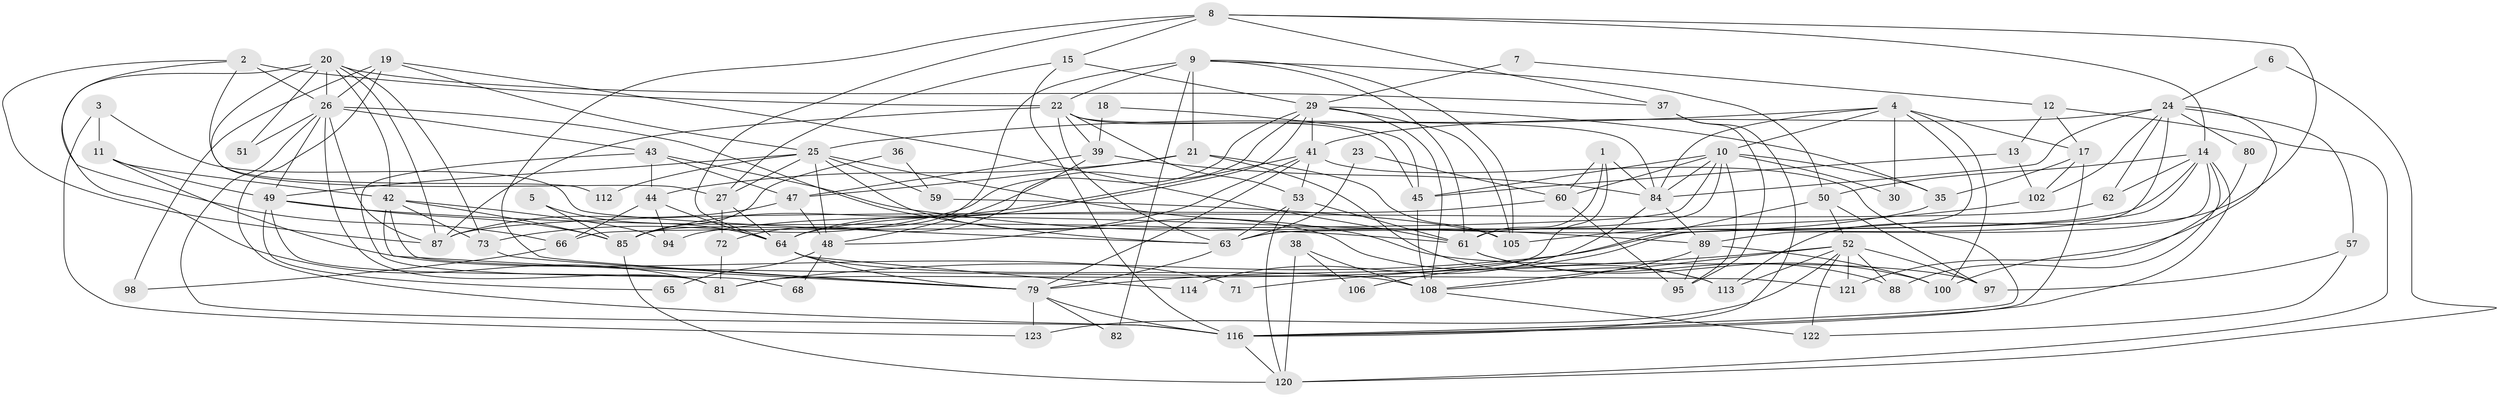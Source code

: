 // original degree distribution, {4: 0.248, 5: 0.152, 3: 0.264, 6: 0.096, 2: 0.168, 7: 0.048, 9: 0.016, 8: 0.008}
// Generated by graph-tools (version 1.1) at 2025/11/02/27/25 16:11:24]
// undirected, 84 vertices, 204 edges
graph export_dot {
graph [start="1"]
  node [color=gray90,style=filled];
  1 [super="+78"];
  2 [super="+33"];
  3;
  4 [super="+96"];
  5;
  6;
  7;
  8 [super="+16"];
  9 [super="+77"];
  10 [super="+32"];
  11 [super="+69"];
  12 [super="+111"];
  13;
  14 [super="+31"];
  15 [super="+54"];
  17 [super="+46"];
  18;
  19 [super="+28"];
  20 [super="+40"];
  21 [super="+34"];
  22 [super="+67"];
  23;
  24 [super="+58"];
  25 [super="+70"];
  26 [super="+115"];
  27 [super="+55"];
  29 [super="+74"];
  30;
  35 [super="+92"];
  36;
  37 [super="+56"];
  38;
  39 [super="+124"];
  41 [super="+109"];
  42 [super="+101"];
  43 [super="+117"];
  44;
  45 [super="+119"];
  47;
  48 [super="+75"];
  49 [super="+103"];
  50;
  51;
  52 [super="+99"];
  53 [super="+76"];
  57;
  59;
  60 [super="+118"];
  61 [super="+83"];
  62;
  63 [super="+93"];
  64 [super="+91"];
  65;
  66;
  68;
  71;
  72;
  73;
  79 [super="+110"];
  80;
  81 [super="+90"];
  82;
  84 [super="+86"];
  85 [super="+107"];
  87 [super="+104"];
  88;
  89;
  94;
  95;
  97;
  98;
  100;
  102;
  105;
  106;
  108 [super="+125"];
  112;
  113;
  114;
  116;
  120;
  121;
  122;
  123;
  1 -- 61;
  1 -- 60;
  1 -- 81;
  1 -- 84;
  2 -- 22 [weight=2];
  2 -- 66;
  2 -- 26;
  2 -- 87;
  2 -- 27;
  3 -- 123;
  3 -- 63;
  3 -- 11;
  4 -- 25;
  4 -- 100;
  4 -- 30;
  4 -- 84;
  4 -- 17;
  4 -- 10;
  4 -- 106;
  5 -- 64;
  5 -- 85;
  6 -- 120;
  6 -- 24;
  7 -- 29;
  7 -- 12;
  8 -- 64;
  8 -- 113;
  8 -- 15;
  8 -- 14;
  8 -- 37;
  8 -- 79;
  9 -- 105;
  9 -- 21;
  9 -- 50;
  9 -- 82;
  9 -- 85;
  9 -- 61;
  9 -- 22;
  10 -- 63;
  10 -- 35 [weight=2];
  10 -- 66;
  10 -- 30;
  10 -- 95;
  10 -- 45;
  10 -- 60;
  10 -- 84;
  11 -- 49;
  11 -- 71;
  11 -- 42;
  12 -- 13;
  12 -- 120;
  12 -- 17;
  13 -- 102;
  13 -- 45;
  14 -- 62;
  14 -- 81;
  14 -- 88;
  14 -- 89;
  14 -- 116;
  14 -- 50;
  14 -- 63;
  15 -- 27;
  15 -- 116;
  15 -- 29;
  17 -- 116;
  17 -- 102;
  17 -- 35;
  18 -- 45;
  18 -- 39;
  19 -- 61;
  19 -- 25;
  19 -- 98;
  19 -- 116;
  19 -- 26;
  20 -- 112 [weight=2];
  20 -- 37;
  20 -- 42;
  20 -- 81;
  20 -- 51;
  20 -- 87;
  20 -- 73;
  20 -- 26;
  21 -- 47;
  21 -- 113;
  21 -- 105;
  21 -- 44;
  22 -- 53;
  22 -- 84;
  22 -- 87;
  22 -- 45;
  22 -- 39;
  22 -- 63;
  23 -- 63;
  23 -- 60;
  24 -- 100;
  24 -- 61;
  24 -- 62;
  24 -- 80;
  24 -- 57;
  24 -- 84;
  24 -- 102;
  24 -- 41;
  25 -- 49;
  25 -- 97;
  25 -- 48;
  25 -- 112;
  25 -- 113;
  25 -- 27 [weight=2];
  25 -- 59;
  26 -- 116;
  26 -- 51;
  26 -- 43;
  26 -- 63;
  26 -- 87 [weight=2];
  26 -- 49;
  26 -- 81;
  27 -- 64;
  27 -- 72;
  29 -- 105;
  29 -- 64;
  29 -- 108;
  29 -- 41;
  29 -- 72;
  29 -- 73;
  29 -- 35;
  35 -- 94;
  36 -- 59;
  36 -- 85;
  37 -- 116;
  37 -- 95;
  38 -- 120;
  38 -- 108;
  38 -- 106;
  39 -- 84;
  39 -- 47;
  39 -- 48;
  41 -- 85;
  41 -- 79;
  41 -- 116;
  41 -- 53;
  41 -- 48;
  42 -- 85;
  42 -- 94;
  42 -- 121;
  42 -- 73;
  42 -- 79;
  43 -- 44;
  43 -- 89;
  43 -- 68;
  43 -- 47;
  44 -- 94;
  44 -- 64;
  44 -- 66;
  45 -- 108;
  47 -- 48;
  47 -- 87;
  48 -- 68;
  48 -- 65;
  49 -- 81;
  49 -- 65;
  49 -- 85;
  49 -- 61;
  50 -- 79;
  50 -- 97;
  50 -- 52;
  52 -- 113;
  52 -- 121;
  52 -- 122;
  52 -- 97;
  52 -- 71;
  52 -- 88;
  52 -- 123;
  52 -- 108;
  53 -- 120;
  53 -- 63;
  53 -- 61;
  57 -- 122;
  57 -- 97;
  59 -- 105;
  60 -- 95;
  60 -- 64;
  61 -- 88;
  61 -- 100;
  62 -- 87;
  63 -- 79;
  64 -- 114;
  64 -- 79;
  64 -- 108;
  66 -- 98;
  72 -- 81;
  73 -- 79;
  79 -- 82;
  79 -- 116;
  79 -- 123;
  80 -- 121;
  84 -- 89;
  84 -- 114;
  85 -- 120;
  89 -- 95;
  89 -- 100;
  89 -- 108;
  102 -- 105;
  108 -- 122;
  116 -- 120;
}
